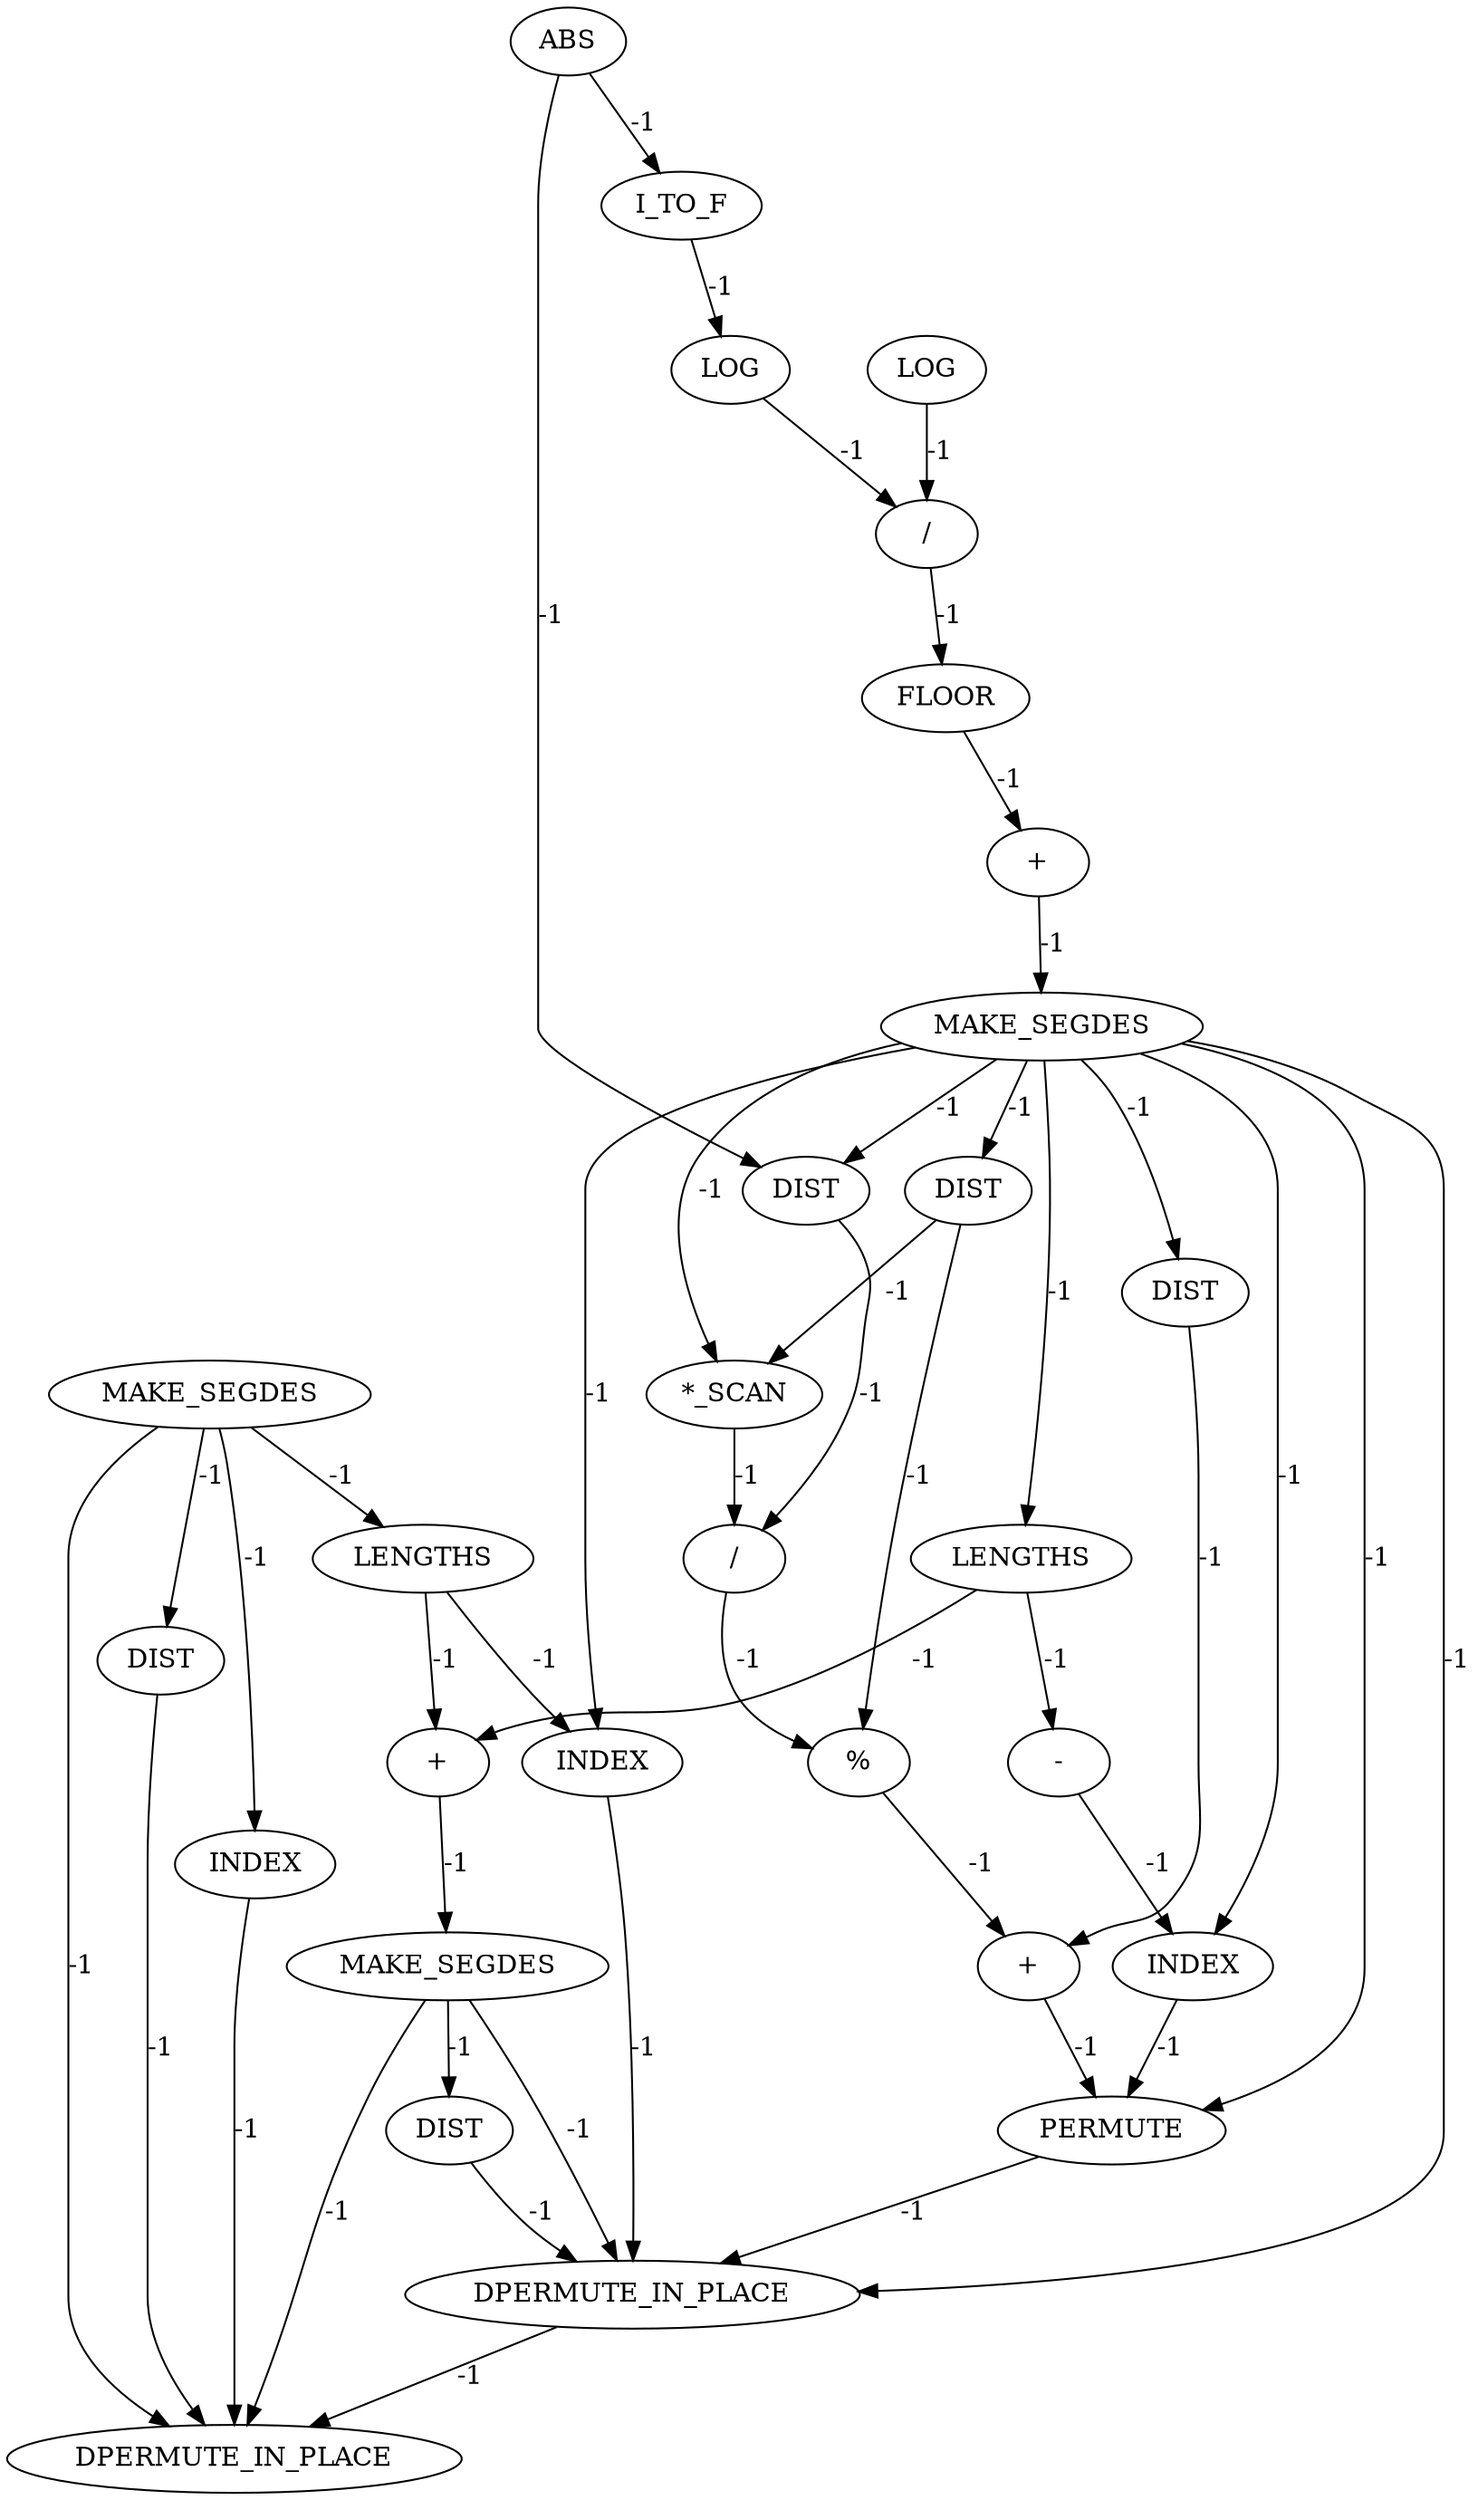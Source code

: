 digraph {
	is_A_INST_6685 [label=DPERMUTE_IN_PLACE cost=0]
	is_A_INST_4595 [label=MAKE_SEGDES cost=0]
	is_A_INST_4615 [label=DIST cost=0]
	is_A_INST_4603 [label="*_SCAN" cost=0]
	is_A_INST_4664 [label=MAKE_SEGDES cost=0]
	is_A_INST_4601 [label=DIST cost=0]
	is_A_INST_4645 [label="-" cost=0]
	is_A_INST_6684 [label=DPERMUTE_IN_PLACE cost=0]
	is_A_INST_4637 [label="+" cost=0]
	is_A_INST_4693 [label=INDEX cost=0]
	is_A_INST_4592 [label="+" cost=0]
	is_A_INST_4709 [label=MAKE_SEGDES cost=0]
	is_A_INST_4623 [label="/" cost=0]
	is_A_INST_4685 [label=LENGTHS cost=0]
	is_A_INST_4582 [label=I_TO_F cost=0]
	is_A_INST_4670 [label=DIST cost=0]
	is_A_INST_591 [label=ABS cost=0]
	is_A_INST_4634 [label="%" cost=0]
	is_A_INST_4585 [label=LOG cost=0]
	is_A_INST_4661 [label=PERMUTE cost=0]
	is_A_INST_4590 [label="/" cost=0]
	is_A_INST_4653 [label=INDEX cost=0]
	is_A_INST_4704 [label="+" cost=0]
	is_A_INST_4715 [label=DIST cost=0]
	is_A_INST_4643 [label=LENGTHS cost=0]
	is_A_INST_4591 [label=FLOOR cost=0]
	is_A_INST_4608 [label=DIST cost=0]
	is_A_INST_4681 [label=INDEX cost=0]
	is_A_INST_4587 [label=LOG cost=0]
	is_A_INST_4595 -> is_A_INST_4601 [label=-1 cost=-1]
	is_A_INST_4595 -> is_A_INST_4603 [label=-1 cost=-1]
	is_A_INST_4595 -> is_A_INST_4608 [label=-1 cost=-1]
	is_A_INST_4595 -> is_A_INST_4615 [label=-1 cost=-1]
	is_A_INST_4595 -> is_A_INST_4643 [label=-1 cost=-1]
	is_A_INST_4595 -> is_A_INST_4653 [label=-1 cost=-1]
	is_A_INST_4595 -> is_A_INST_4661 [label=-1 cost=-1]
	is_A_INST_4595 -> is_A_INST_4693 [label=-1 cost=-1]
	is_A_INST_4595 -> is_A_INST_6684 [label=-1 cost=-1]
	is_A_INST_4615 -> is_A_INST_4637 [label=-1 cost=-1]
	is_A_INST_4603 -> is_A_INST_4623 [label=-1 cost=-1]
	is_A_INST_4664 -> is_A_INST_4670 [label=-1 cost=-1]
	is_A_INST_4664 -> is_A_INST_4681 [label=-1 cost=-1]
	is_A_INST_4664 -> is_A_INST_4685 [label=-1 cost=-1]
	is_A_INST_4664 -> is_A_INST_6685 [label=-1 cost=-1]
	is_A_INST_4601 -> is_A_INST_4603 [label=-1 cost=-1]
	is_A_INST_4601 -> is_A_INST_4634 [label=-1 cost=-1]
	is_A_INST_4645 -> is_A_INST_4653 [label=-1 cost=-1]
	is_A_INST_6684 -> is_A_INST_6685 [label=-1 cost=-1]
	is_A_INST_4637 -> is_A_INST_4661 [label=-1 cost=-1]
	is_A_INST_4693 -> is_A_INST_6684 [label=-1 cost=-1]
	is_A_INST_4592 -> is_A_INST_4595 [label=-1 cost=-1]
	is_A_INST_4709 -> is_A_INST_4715 [label=-1 cost=-1]
	is_A_INST_4709 -> is_A_INST_6684 [label=-1 cost=-1]
	is_A_INST_4709 -> is_A_INST_6685 [label=-1 cost=-1]
	is_A_INST_4623 -> is_A_INST_4634 [label=-1 cost=-1]
	is_A_INST_4685 -> is_A_INST_4693 [label=-1 cost=-1]
	is_A_INST_4685 -> is_A_INST_4704 [label=-1 cost=-1]
	is_A_INST_4582 -> is_A_INST_4585 [label=-1 cost=-1]
	is_A_INST_4670 -> is_A_INST_6685 [label=-1 cost=-1]
	is_A_INST_591 -> is_A_INST_4582 [label=-1 cost=-1]
	is_A_INST_591 -> is_A_INST_4608 [label=-1 cost=-1]
	is_A_INST_4634 -> is_A_INST_4637 [label=-1 cost=-1]
	is_A_INST_4585 -> is_A_INST_4590 [label=-1 cost=-1]
	is_A_INST_4661 -> is_A_INST_6684 [label=-1 cost=-1]
	is_A_INST_4590 -> is_A_INST_4591 [label=-1 cost=-1]
	is_A_INST_4653 -> is_A_INST_4661 [label=-1 cost=-1]
	is_A_INST_4704 -> is_A_INST_4709 [label=-1 cost=-1]
	is_A_INST_4715 -> is_A_INST_6684 [label=-1 cost=-1]
	is_A_INST_4643 -> is_A_INST_4645 [label=-1 cost=-1]
	is_A_INST_4643 -> is_A_INST_4704 [label=-1 cost=-1]
	is_A_INST_4591 -> is_A_INST_4592 [label=-1 cost=-1]
	is_A_INST_4608 -> is_A_INST_4623 [label=-1 cost=-1]
	is_A_INST_4681 -> is_A_INST_6685 [label=-1 cost=-1]
	is_A_INST_4587 -> is_A_INST_4590 [label=-1 cost=-1]
}
